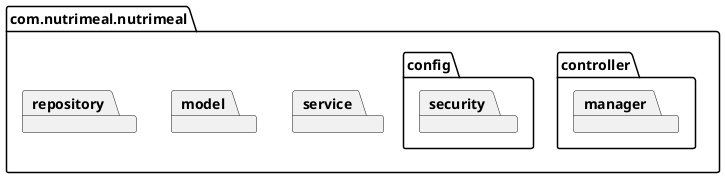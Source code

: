 @startuml
package "com.nutrimeal.nutrimeal" {
    package "controller" {
        package "manager"
    }
    package "service" {
    }
    package "model" {
    }
    package "config" {
        package "security" {
        }
    }

    package "repository" {
    }
}
@enduml